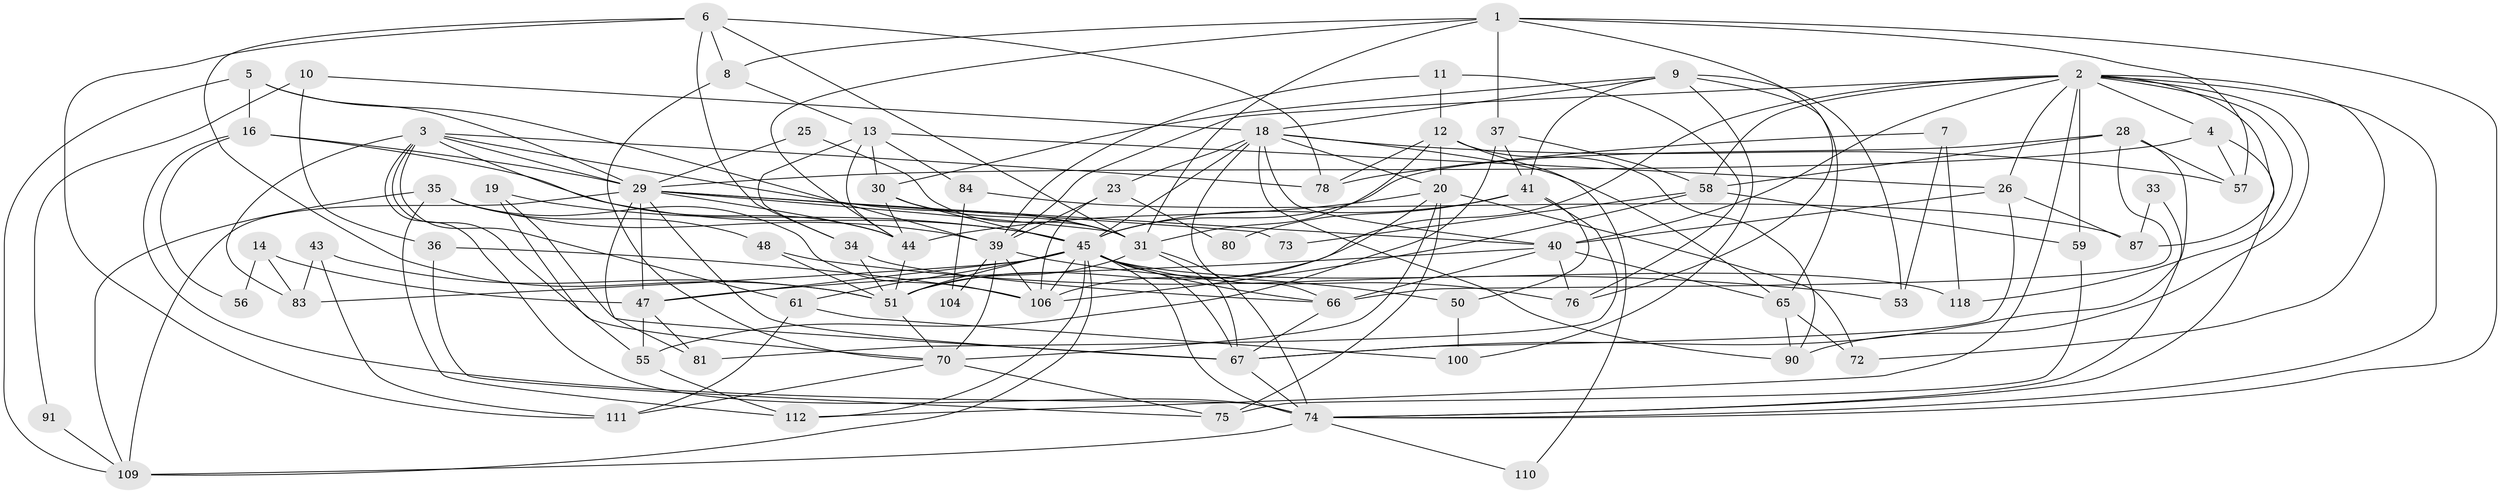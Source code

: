 // original degree distribution, {4: 0.31666666666666665, 8: 0.008333333333333333, 3: 0.2916666666666667, 6: 0.13333333333333333, 5: 0.10833333333333334, 2: 0.10833333333333334, 7: 0.03333333333333333}
// Generated by graph-tools (version 1.1) at 2025/18/03/04/25 18:18:41]
// undirected, 72 vertices, 184 edges
graph export_dot {
graph [start="1"]
  node [color=gray90,style=filled];
  1 [super="+32"];
  2 [super="+17+92+24"];
  3 [super="+21"];
  4 [super="+15"];
  5;
  6;
  7;
  8 [super="+68"];
  9 [super="+22"];
  10;
  11;
  12 [super="+27"];
  13 [super="+95"];
  14;
  16 [super="+38"];
  18 [super="+71+88"];
  19;
  20 [super="+115+49"];
  23 [super="+69"];
  25;
  26 [super="+54"];
  28 [super="+85"];
  29 [super="+62+120+46"];
  30 [super="+96"];
  31 [super="+64+98"];
  33;
  34;
  35;
  36;
  37 [super="+119"];
  39 [super="+42"];
  40 [super="+97"];
  41;
  43;
  44 [super="+103"];
  45 [super="+102+52+79+63"];
  47 [super="+60"];
  48;
  50;
  51 [super="+99"];
  53;
  55;
  56;
  57;
  58;
  59;
  61;
  65;
  66 [super="+105"];
  67 [super="+86+107"];
  70 [super="+82"];
  72;
  73;
  74 [super="+101+94"];
  75;
  76;
  78;
  80;
  81;
  83;
  84;
  87;
  90;
  91;
  100;
  104;
  106 [super="+113"];
  109;
  110;
  111;
  112;
  118;
  1 -- 76;
  1 -- 44;
  1 -- 37;
  1 -- 57;
  1 -- 31;
  1 -- 8;
  1 -- 74;
  2 -- 118 [weight=2];
  2 -- 40;
  2 -- 26 [weight=2];
  2 -- 72;
  2 -- 87;
  2 -- 39;
  2 -- 90;
  2 -- 59;
  2 -- 112;
  2 -- 51;
  2 -- 58;
  2 -- 4;
  2 -- 74;
  3 -- 61;
  3 -- 55;
  3 -- 78;
  3 -- 83;
  3 -- 31;
  3 -- 44;
  3 -- 29;
  3 -- 74;
  4 -- 57;
  4 -- 74;
  4 -- 29;
  5 -- 39;
  5 -- 16;
  5 -- 109;
  5 -- 29;
  6 -- 78;
  6 -- 8;
  6 -- 31;
  6 -- 34;
  6 -- 111;
  6 -- 51;
  7 -- 118;
  7 -- 53;
  7 -- 78;
  8 -- 13;
  8 -- 70;
  9 -- 53;
  9 -- 100;
  9 -- 30;
  9 -- 65;
  9 -- 18;
  9 -- 41;
  10 -- 36;
  10 -- 91;
  10 -- 18;
  11 -- 76;
  11 -- 12;
  11 -- 39;
  12 -- 78;
  12 -- 20;
  12 -- 90;
  12 -- 110;
  12 -- 31;
  13 -- 84;
  13 -- 30;
  13 -- 34;
  13 -- 26;
  13 -- 44;
  14 -- 47;
  14 -- 83;
  14 -- 56;
  16 -- 56;
  16 -- 45;
  16 -- 29;
  16 -- 74;
  18 -- 65;
  18 -- 20;
  18 -- 45;
  18 -- 40;
  18 -- 66 [weight=2];
  18 -- 90;
  18 -- 57;
  18 -- 23;
  19 -- 70;
  19 -- 45;
  19 -- 67;
  20 -- 75;
  20 -- 70;
  20 -- 72;
  20 -- 106;
  20 -- 44;
  23 -- 80;
  23 -- 106;
  23 -- 39;
  25 -- 29;
  25 -- 31;
  26 -- 67;
  26 -- 87;
  26 -- 40;
  28 -- 57;
  28 -- 58;
  28 -- 45;
  28 -- 67;
  28 -- 66;
  29 -- 81;
  29 -- 109;
  29 -- 73;
  29 -- 31;
  29 -- 44;
  29 -- 47;
  29 -- 40;
  29 -- 67;
  30 -- 44;
  30 -- 31;
  30 -- 45;
  31 -- 67 [weight=2];
  31 -- 74;
  31 -- 51;
  33 -- 87;
  33 -- 74;
  34 -- 66;
  34 -- 51;
  35 -- 109;
  35 -- 48;
  35 -- 106;
  35 -- 112;
  35 -- 39;
  36 -- 106;
  36 -- 75;
  37 -- 41;
  37 -- 55;
  37 -- 58;
  39 -- 70 [weight=2];
  39 -- 104 [weight=2];
  39 -- 106;
  39 -- 50;
  40 -- 65;
  40 -- 66;
  40 -- 76;
  40 -- 47;
  41 -- 50;
  41 -- 80;
  41 -- 81;
  41 -- 45;
  43 -- 111;
  43 -- 83;
  43 -- 51;
  44 -- 51;
  45 -- 83;
  45 -- 51;
  45 -- 61;
  45 -- 118;
  45 -- 47;
  45 -- 67;
  45 -- 112;
  45 -- 109;
  45 -- 106;
  45 -- 76;
  45 -- 74;
  45 -- 66;
  47 -- 81;
  47 -- 55;
  48 -- 51;
  48 -- 53;
  50 -- 100;
  51 -- 70;
  55 -- 112;
  58 -- 106;
  58 -- 59;
  58 -- 73;
  59 -- 75;
  61 -- 111;
  61 -- 100;
  65 -- 72;
  65 -- 90;
  66 -- 67;
  67 -- 74;
  70 -- 111;
  70 -- 75;
  74 -- 110;
  74 -- 109;
  84 -- 104;
  84 -- 87;
  91 -- 109;
}
